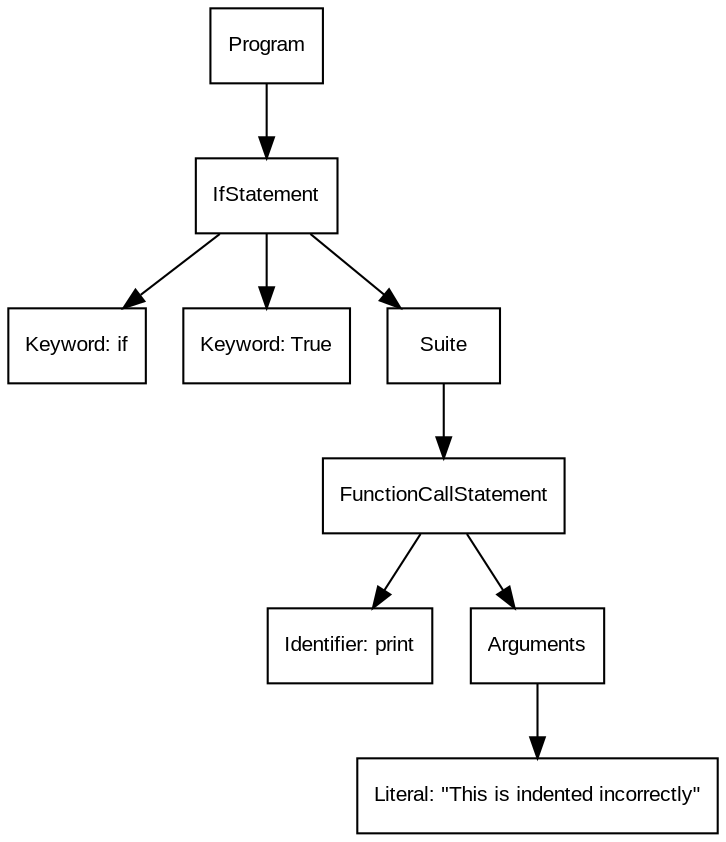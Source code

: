 digraph ParseTree {
  node [shape=box, fontname="Arial", fontsize=10];
  node0 [label="Program"];
  node1 [label="IfStatement"];
  node2 [label="Keyword: if"];
  node1 -> node2;
  node3 [label="Keyword: True"];
  node1 -> node3;
  node4 [label="Suite"];
  node5 [label="FunctionCallStatement"];
  node6 [label="Identifier: print"];
  node5 -> node6;
  node7 [label="Arguments"];
  node8 [label="Literal: \"This is indented incorrectly\""];
  node7 -> node8;
  node5 -> node7;
  node4 -> node5;
  node1 -> node4;
  node0 -> node1;
}
